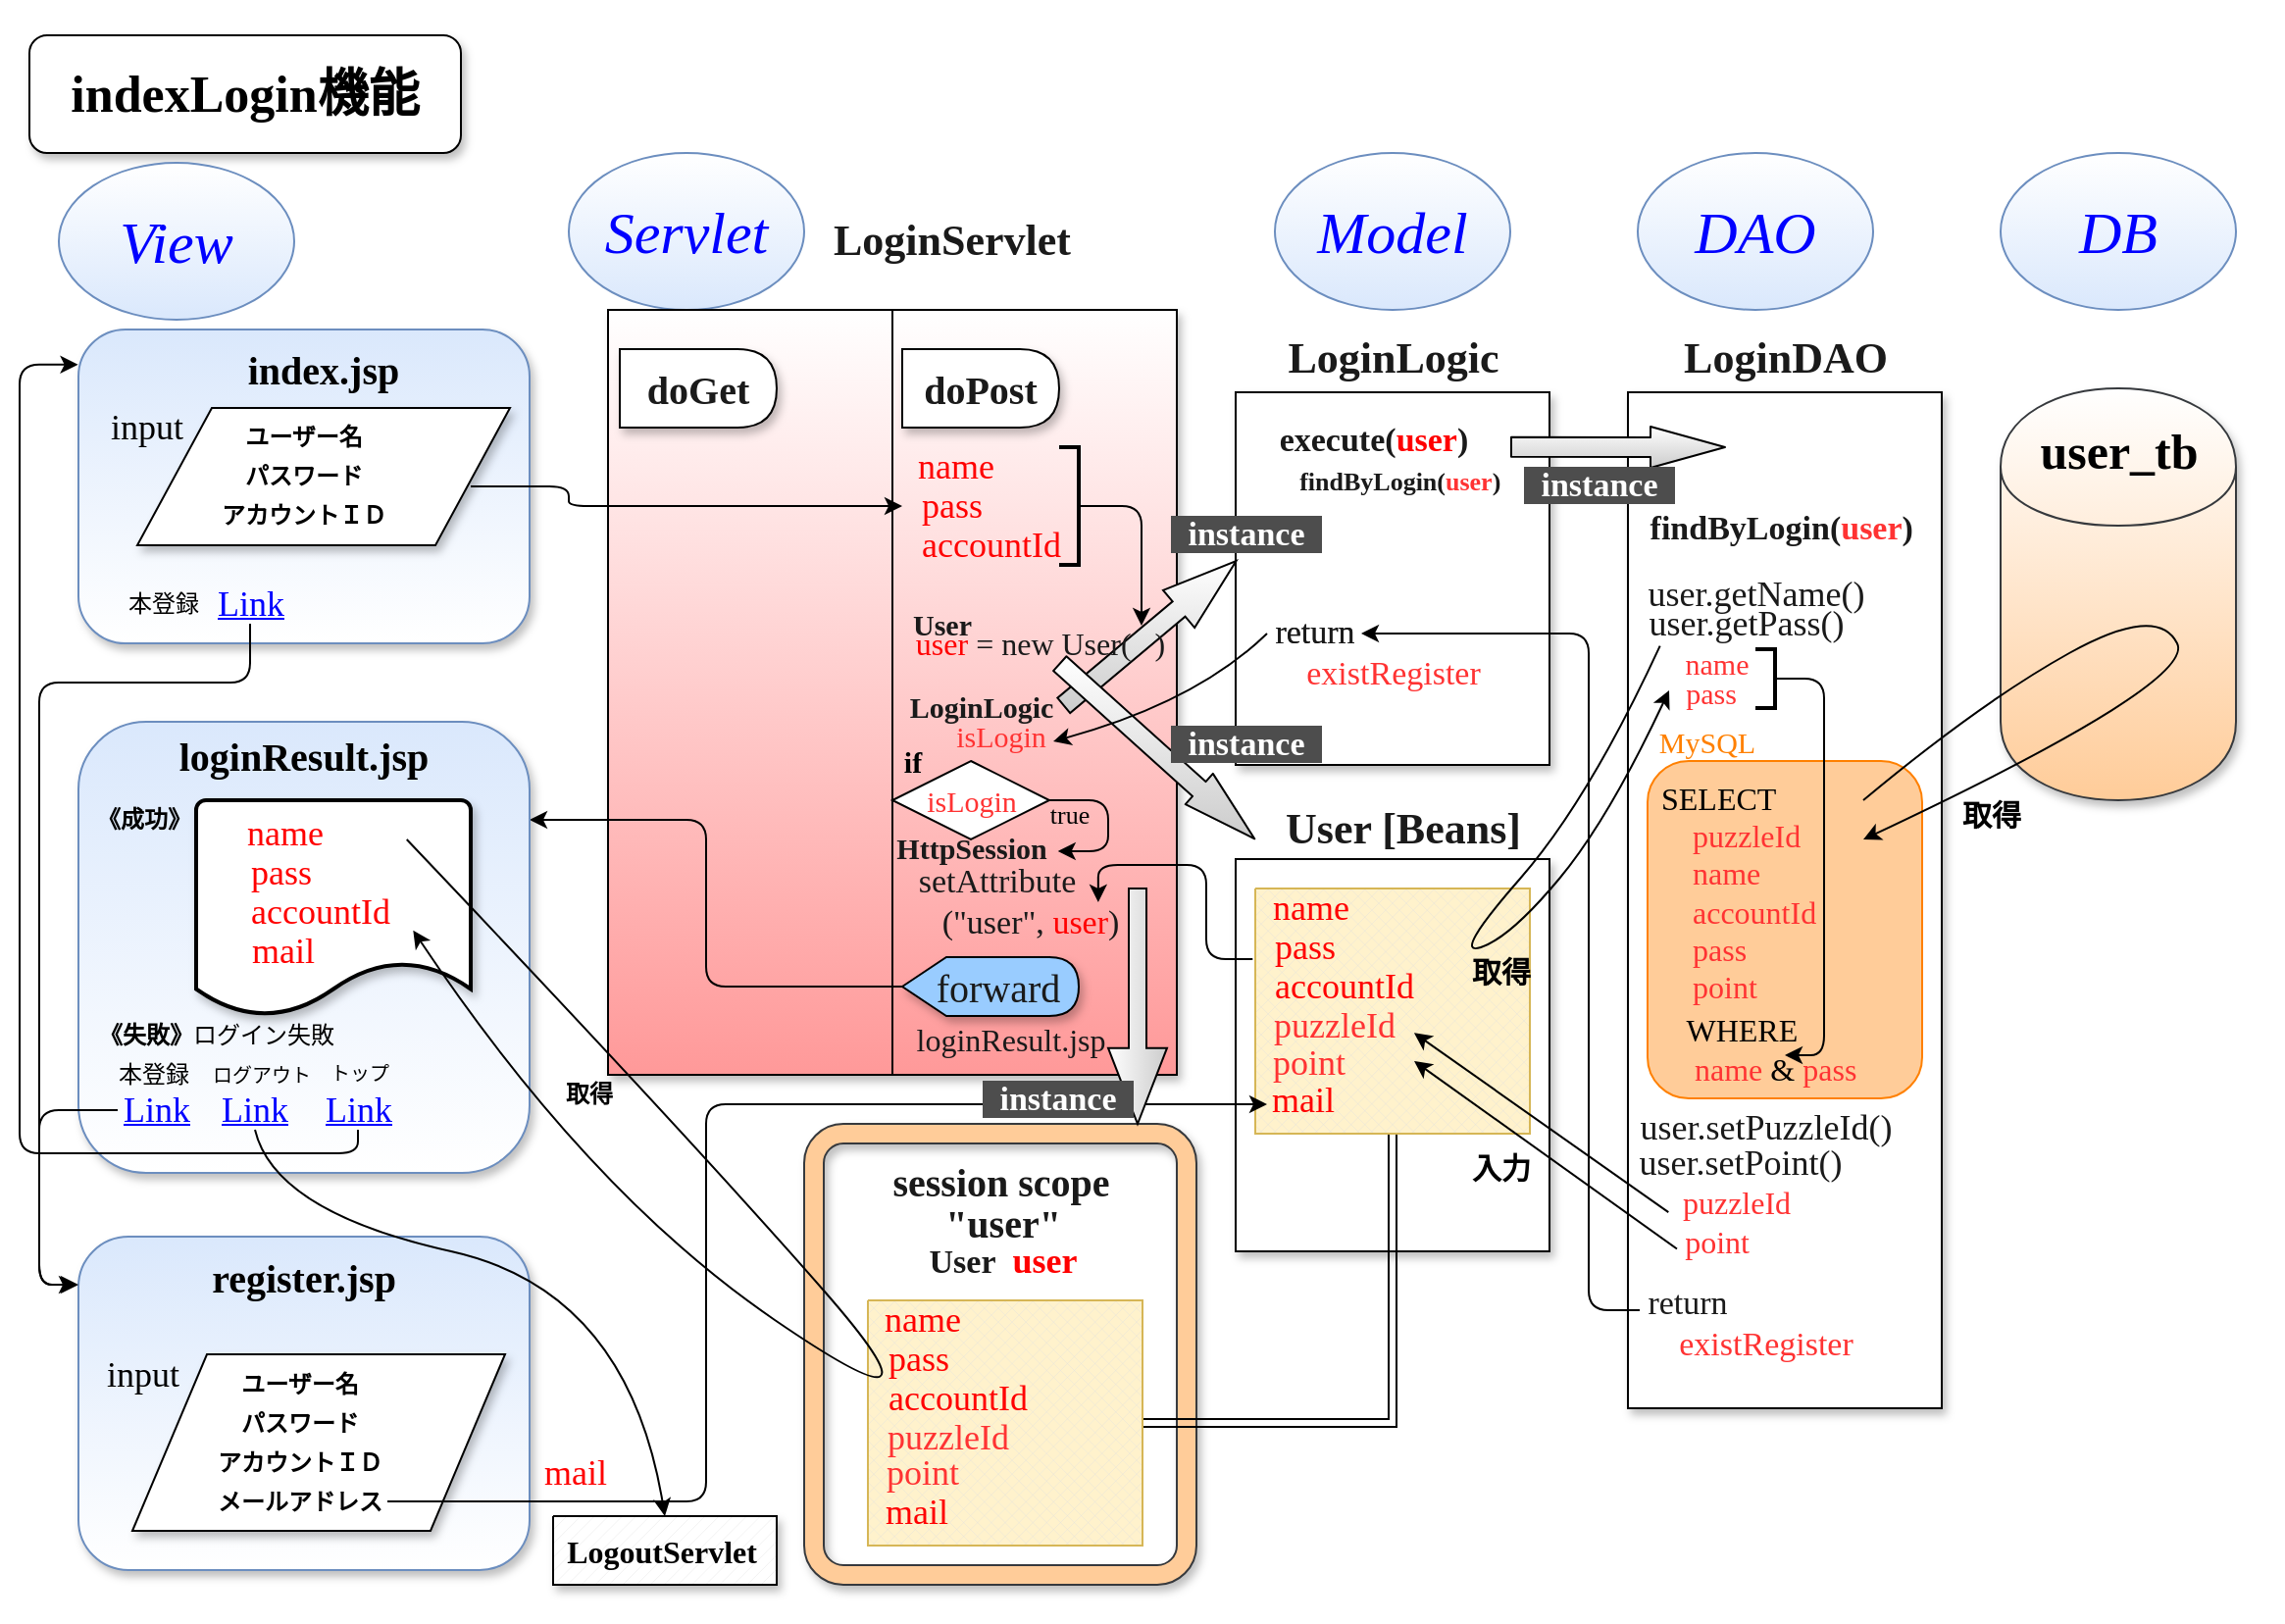 <mxfile version="13.3.1" type="device"><diagram id="QPoY-vpcCFSdXZJD6FM7" name="ページ1"><mxGraphModel dx="639" dy="1394" grid="1" gridSize="10" guides="1" tooltips="1" connect="1" arrows="1" fold="1" page="1" pageScale="1" pageWidth="1169" pageHeight="827" math="0" shadow="0"><root><mxCell id="0"/><mxCell id="1" parent="0"/><mxCell id="UC2Z-xku0_6Qeb9nt9-P-64" value="" style="rounded=0;whiteSpace=wrap;html=1;labelBackgroundColor=none;fillColor=#FFFFFF;gradientColor=none;fontFamily=Times New Roman;fontSize=17;fontColor=#FFFFFF;shadow=1;" vertex="1" parent="1"><mxGeometry x="835" y="-627" width="160" height="518" as="geometry"/></mxCell><mxCell id="UC2Z-xku0_6Qeb9nt9-P-124" value="" style="rounded=1;whiteSpace=wrap;html=1;shadow=0;fillColor=#ffcc99;fontFamily=Times New Roman;fontSize=15;align=left;strokeColor=#FF8000;" vertex="1" parent="1"><mxGeometry x="845" y="-439" width="140" height="172" as="geometry"/></mxCell><mxCell id="6KeCj7xjUe7xopuz2Fny-77" value="" style="verticalLabelPosition=bottom;verticalAlign=top;html=1;shape=mxgraph.basic.rounded_frame;dx=10;labelBackgroundColor=none;fillColor=#ffcc99;fontFamily=Times New Roman;fontSize=17;strokeColor=#36393d;shadow=1;" parent="1" vertex="1"><mxGeometry x="415" y="-254" width="200" height="235" as="geometry"/></mxCell><mxCell id="6KeCj7xjUe7xopuz2Fny-78" value="&lt;b style=&quot;font-size: 20px;&quot;&gt;&lt;font style=&quot;font-size: 20px;&quot;&gt;session scope&lt;/font&gt;&lt;/b&gt;" style="text;html=1;align=center;verticalAlign=middle;resizable=0;points=[];autosize=1;fontSize=20;fontFamily=Times New Roman;fontColor=#1A1A1A;" parent="6KeCj7xjUe7xopuz2Fny-77" vertex="1"><mxGeometry x="35.003" y="14.003" width="130" height="30" as="geometry"/></mxCell><mxCell id="6KeCj7xjUe7xopuz2Fny-79" value="&quot;user&quot;" style="text;html=1;align=center;verticalAlign=middle;resizable=0;points=[];autosize=1;fontSize=20;fontFamily=Times New Roman;fontColor=#1A1A1A;fontStyle=1" parent="6KeCj7xjUe7xopuz2Fny-77" vertex="1"><mxGeometry x="66.253" y="35" width="70" height="30" as="geometry"/></mxCell><mxCell id="6KeCj7xjUe7xopuz2Fny-82" value="&lt;b&gt;User&amp;nbsp; &lt;font style=&quot;font-size: 18px&quot; color=&quot;#ff0000&quot;&gt;user&lt;/font&gt;&lt;/b&gt;" style="text;html=1;align=center;verticalAlign=middle;resizable=0;points=[];autosize=1;fontSize=17;fontFamily=Times New Roman;fontColor=#1A1A1A;" parent="6KeCj7xjUe7xopuz2Fny-77" vertex="1"><mxGeometry x="56.25" y="55" width="90" height="30" as="geometry"/></mxCell><mxCell id="6KeCj7xjUe7xopuz2Fny-43" value="" style="rounded=0;whiteSpace=wrap;html=1;labelBackgroundColor=none;fontFamily=Times New Roman;fontSize=15;shadow=1;" parent="1" vertex="1"><mxGeometry x="635" y="-389" width="160" height="200" as="geometry"/></mxCell><mxCell id="UC2Z-xku0_6Qeb9nt9-P-14" style="edgeStyle=orthogonalEdgeStyle;rounded=0;orthogonalLoop=1;jettySize=auto;html=1;exitX=0.5;exitY=1;exitDx=0;exitDy=0;exitPerimeter=0;entryX=1;entryY=0.5;entryDx=0;entryDy=0;entryPerimeter=0;shape=link;" edge="1" parent="1" source="6KeCj7xjUe7xopuz2Fny-51" target="UC2Z-xku0_6Qeb9nt9-P-86"><mxGeometry relative="1" as="geometry"><mxPoint x="586.25" y="-84" as="targetPoint"/><Array as="points"><mxPoint x="715" y="-101"/></Array></mxGeometry></mxCell><mxCell id="6KeCj7xjUe7xopuz2Fny-51" value="" style="verticalLabelPosition=bottom;verticalAlign=top;html=1;shape=mxgraph.basic.patternFillRect;fillStyle=diagGrid;step=5;fillStrokeWidth=0.2;fillStrokeColor=#dddddd;labelBackgroundColor=none;fillColor=#fff2cc;fontFamily=Times New Roman;fontSize=22;strokeColor=#d6b656;shadow=0;" parent="1" vertex="1"><mxGeometry x="645" y="-374" width="140" height="125" as="geometry"/></mxCell><mxCell id="ID-fYk0ZeCAciEOHCTez-2" value="" style="rounded=1;whiteSpace=wrap;html=1;fontFamily=Times New Roman;fontSize=20;fillColor=#dae8fc;strokeColor=#6c8ebf;gradientColor=#ffffff;shadow=1;" parent="1" vertex="1"><mxGeometry x="45" y="-659" width="230" height="160" as="geometry"/></mxCell><mxCell id="6KeCj7xjUe7xopuz2Fny-11" value="" style="rounded=1;whiteSpace=wrap;html=1;fontFamily=Times New Roman;fontSize=20;fillColor=#dae8fc;strokeColor=#6c8ebf;gradientColor=#ffffff;shadow=1;" parent="1" vertex="1"><mxGeometry x="45" y="-196.5" width="230" height="170" as="geometry"/></mxCell><mxCell id="6KeCj7xjUe7xopuz2Fny-5" value="" style="shape=parallelogram;perimeter=parallelogramPerimeter;whiteSpace=wrap;html=1;gradientColor=#ffffff;fontFamily=Times New Roman;fontSize=15;shadow=1;" parent="1" vertex="1"><mxGeometry x="75" y="-619" width="190" height="70" as="geometry"/></mxCell><mxCell id="ID-fYk0ZeCAciEOHCTez-1" value="&lt;font style=&quot;font-size: 26px&quot;&gt;indexLogin機能&lt;/font&gt;" style="rounded=1;whiteSpace=wrap;html=1;fontSize=20;fontFamily=Times New Roman;fontStyle=1;shadow=1;" parent="1" vertex="1"><mxGeometry x="20" y="-809" width="220" height="60" as="geometry"/></mxCell><mxCell id="ID-fYk0ZeCAciEOHCTez-3" value="&lt;i&gt;&lt;font style=&quot;font-size: 30px&quot;&gt;View&lt;/font&gt;&lt;/i&gt;" style="ellipse;whiteSpace=wrap;html=1;fontFamily=Times New Roman;fontSize=20;fillColor=#dae8fc;strokeColor=#6c8ebf;gradientColor=#ffffff;gradientDirection=north;fontColor=#0000FF;" parent="1" vertex="1"><mxGeometry x="35" y="-744" width="120" height="80" as="geometry"/></mxCell><mxCell id="6KeCj7xjUe7xopuz2Fny-1" value="index.jsp" style="text;html=1;strokeColor=none;fillColor=none;align=center;verticalAlign=middle;whiteSpace=wrap;rounded=0;fontFamily=Times New Roman;fontSize=20;fontStyle=1" parent="1" vertex="1"><mxGeometry x="125" y="-659" width="90" height="40" as="geometry"/></mxCell><mxCell id="6KeCj7xjUe7xopuz2Fny-2" value="ユーザー名" style="text;html=1;strokeColor=none;fillColor=none;align=center;verticalAlign=middle;whiteSpace=wrap;rounded=0;fontFamily=Times New Roman;fontSize=12;fontStyle=1" parent="1" vertex="1"><mxGeometry x="115" y="-619" width="90" height="30" as="geometry"/></mxCell><mxCell id="6KeCj7xjUe7xopuz2Fny-6" value="パスワード" style="text;html=1;strokeColor=none;fillColor=none;align=center;verticalAlign=middle;whiteSpace=wrap;rounded=0;fontFamily=Times New Roman;fontSize=12;fontStyle=1" parent="1" vertex="1"><mxGeometry x="115" y="-599" width="90" height="30" as="geometry"/></mxCell><mxCell id="6KeCj7xjUe7xopuz2Fny-7" value="アカウントＩＤ" style="text;html=1;strokeColor=none;fillColor=none;align=center;verticalAlign=middle;whiteSpace=wrap;rounded=0;fontFamily=Times New Roman;fontSize=12;fontStyle=1" parent="1" vertex="1"><mxGeometry x="115" y="-579" width="90" height="30" as="geometry"/></mxCell><mxCell id="6KeCj7xjUe7xopuz2Fny-10" value="input" style="text;html=1;strokeColor=none;fillColor=none;align=center;verticalAlign=middle;whiteSpace=wrap;rounded=0;fontFamily=Times New Roman;fontSize=18;" parent="1" vertex="1"><mxGeometry x="50" y="-619" width="60" height="20" as="geometry"/></mxCell><mxCell id="6KeCj7xjUe7xopuz2Fny-13" value="Link" style="text;html=1;strokeColor=none;fillColor=none;align=center;verticalAlign=middle;whiteSpace=wrap;rounded=0;fontFamily=Times New Roman;fontSize=18;fontColor=#0000FF;fontStyle=4" parent="1" vertex="1"><mxGeometry x="112.5" y="-529" width="40" height="20" as="geometry"/></mxCell><mxCell id="6KeCj7xjUe7xopuz2Fny-12" value="" style="edgeStyle=orthogonalEdgeStyle;rounded=1;orthogonalLoop=1;jettySize=auto;html=1;fontFamily=Times New Roman;fontSize=18;exitX=0.5;exitY=1;exitDx=0;exitDy=0;" parent="1" source="6KeCj7xjUe7xopuz2Fny-13" edge="1"><mxGeometry relative="1" as="geometry"><Array as="points"><mxPoint x="133" y="-479"/><mxPoint x="25" y="-479"/><mxPoint x="25" y="-172"/></Array><mxPoint x="44" y="-172" as="targetPoint"/></mxGeometry></mxCell><mxCell id="6KeCj7xjUe7xopuz2Fny-17" value="register.jsp" style="text;html=1;strokeColor=none;fillColor=none;align=center;verticalAlign=middle;whiteSpace=wrap;rounded=0;fontFamily=Times New Roman;fontSize=20;fontStyle=1" parent="1" vertex="1"><mxGeometry x="115" y="-196.5" width="90" height="40" as="geometry"/></mxCell><mxCell id="6KeCj7xjUe7xopuz2Fny-18" value="" style="shape=parallelogram;perimeter=parallelogramPerimeter;whiteSpace=wrap;html=1;gradientColor=#ffffff;fontFamily=Times New Roman;fontSize=15;shadow=1;" parent="1" vertex="1"><mxGeometry x="72.5" y="-136.5" width="190" height="90" as="geometry"/></mxCell><mxCell id="6KeCj7xjUe7xopuz2Fny-19" value="ユーザー名" style="text;html=1;strokeColor=none;fillColor=none;align=center;verticalAlign=middle;whiteSpace=wrap;rounded=0;fontFamily=Times New Roman;fontSize=12;fontStyle=1" parent="1" vertex="1"><mxGeometry x="112.5" y="-136.5" width="90" height="30" as="geometry"/></mxCell><mxCell id="6KeCj7xjUe7xopuz2Fny-20" value="パスワード" style="text;html=1;strokeColor=none;fillColor=none;align=center;verticalAlign=middle;whiteSpace=wrap;rounded=0;fontFamily=Times New Roman;fontSize=12;fontStyle=1" parent="1" vertex="1"><mxGeometry x="112.5" y="-116.5" width="90" height="30" as="geometry"/></mxCell><mxCell id="6KeCj7xjUe7xopuz2Fny-21" value="アカウントＩＤ" style="text;html=1;strokeColor=none;fillColor=none;align=center;verticalAlign=middle;whiteSpace=wrap;rounded=0;fontFamily=Times New Roman;fontSize=12;fontStyle=1" parent="1" vertex="1"><mxGeometry x="112.5" y="-96.5" width="90" height="30" as="geometry"/></mxCell><mxCell id="6KeCj7xjUe7xopuz2Fny-22" value="input" style="text;html=1;strokeColor=none;fillColor=none;align=center;verticalAlign=middle;whiteSpace=wrap;rounded=0;fontFamily=Times New Roman;fontSize=18;" parent="1" vertex="1"><mxGeometry x="47.5" y="-136.5" width="60" height="20" as="geometry"/></mxCell><mxCell id="6KeCj7xjUe7xopuz2Fny-24" value="メールアドレス" style="text;html=1;strokeColor=none;fillColor=none;align=center;verticalAlign=middle;whiteSpace=wrap;rounded=0;fontFamily=Times New Roman;fontSize=12;fontStyle=1" parent="1" vertex="1"><mxGeometry x="112.5" y="-76.5" width="90" height="30" as="geometry"/></mxCell><mxCell id="6KeCj7xjUe7xopuz2Fny-25" value="&lt;span style=&quot;font-size: 30px&quot;&gt;&lt;i&gt;Servlet&lt;/i&gt;&lt;/span&gt;" style="ellipse;whiteSpace=wrap;html=1;fontFamily=Times New Roman;fontSize=20;fillColor=#dae8fc;strokeColor=#6c8ebf;gradientColor=#ffffff;gradientDirection=north;fontColor=#0000FF;" parent="1" vertex="1"><mxGeometry x="295" y="-749" width="120" height="80" as="geometry"/></mxCell><mxCell id="UC2Z-xku0_6Qeb9nt9-P-68" style="edgeStyle=orthogonalEdgeStyle;rounded=1;comic=0;orthogonalLoop=1;jettySize=auto;html=1;exitX=1.014;exitY=0.7;exitDx=0;exitDy=0;entryX=1;entryY=0.687;entryDx=0;entryDy=0;entryPerimeter=0;fontFamily=Times New Roman;fontSize=16;exitPerimeter=0;" edge="1" parent="1" source="6KeCj7xjUe7xopuz2Fny-75" target="6KeCj7xjUe7xopuz2Fny-75"><mxGeometry relative="1" as="geometry"><Array as="points"><mxPoint x="605" y="-384"/></Array></mxGeometry></mxCell><mxCell id="UC2Z-xku0_6Qeb9nt9-P-69" style="edgeStyle=orthogonalEdgeStyle;rounded=1;comic=0;orthogonalLoop=1;jettySize=auto;html=1;exitX=1;exitY=0.5;exitDx=0;exitDy=0;fontFamily=Times New Roman;fontSize=16;" edge="1" parent="1" source="6KeCj7xjUe7xopuz2Fny-27"><mxGeometry relative="1" as="geometry"><mxPoint x="605" y="-474" as="targetPoint"/></mxGeometry></mxCell><mxCell id="6KeCj7xjUe7xopuz2Fny-27" value="" style="shape=process;whiteSpace=wrap;html=1;backgroundOutline=1;gradientColor=#ffffff;fontFamily=Times New Roman;fontSize=12;fontColor=#0000FF;size=0.5;labelBackgroundColor=none;fillColor=#FF9999;gradientDirection=north;shadow=1;" parent="1" vertex="1"><mxGeometry x="315" y="-669" width="290" height="390" as="geometry"/></mxCell><mxCell id="6KeCj7xjUe7xopuz2Fny-28" value="&lt;b&gt;&lt;font color=&quot;#1a1a1a&quot; style=&quot;font-size: 20px&quot;&gt;doGet&lt;/font&gt;&lt;/b&gt;" style="shape=delay;whiteSpace=wrap;html=1;gradientColor=#ffffff;fontFamily=Times New Roman;fontSize=12;fontColor=#0000FF;spacingLeft=0;shadow=1;" parent="1" vertex="1"><mxGeometry x="321" y="-649" width="80" height="40" as="geometry"/></mxCell><mxCell id="6KeCj7xjUe7xopuz2Fny-29" value="&lt;font style=&quot;font-size: 20px&quot;&gt;doPost&lt;/font&gt;" style="shape=delay;whiteSpace=wrap;html=1;gradientColor=#ffffff;fontFamily=Times New Roman;fontSize=12;fontColor=#1A1A1A;fontStyle=1;shadow=1;" parent="1" vertex="1"><mxGeometry x="465" y="-649" width="80" height="40" as="geometry"/></mxCell><mxCell id="6KeCj7xjUe7xopuz2Fny-30" value="&lt;span style=&quot;font-size: 18px&quot;&gt;&lt;font color=&quot;#ff0000&quot;&gt;name&lt;/font&gt;&lt;/span&gt;" style="text;html=1;align=center;verticalAlign=middle;resizable=0;points=[];autosize=1;fontSize=12;fontFamily=Times New Roman;fontColor=#1A1A1A;spacingLeft=3;" parent="1" vertex="1"><mxGeometry x="460" y="-599" width="60" height="20" as="geometry"/></mxCell><mxCell id="6KeCj7xjUe7xopuz2Fny-31" value="&lt;span style=&quot;font-size: 18px&quot;&gt;&lt;font color=&quot;#ff0000&quot;&gt;pass&lt;/font&gt;&lt;/span&gt;" style="text;html=1;align=center;verticalAlign=middle;resizable=0;points=[];autosize=1;fontSize=12;fontFamily=Times New Roman;fontColor=#1A1A1A;" parent="1" vertex="1"><mxGeometry x="465" y="-579" width="50" height="20" as="geometry"/></mxCell><mxCell id="6KeCj7xjUe7xopuz2Fny-32" value="&lt;span style=&quot;font-size: 18px&quot;&gt;&lt;font color=&quot;#ff0000&quot;&gt;accountId&lt;/font&gt;&lt;/span&gt;" style="text;html=1;align=center;verticalAlign=middle;resizable=0;points=[];autosize=1;fontSize=12;fontFamily=Times New Roman;fontColor=#1A1A1A;" parent="1" vertex="1"><mxGeometry x="465" y="-559" width="90" height="20" as="geometry"/></mxCell><mxCell id="6KeCj7xjUe7xopuz2Fny-35" value="" style="edgeStyle=elbowEdgeStyle;elbow=horizontal;endArrow=classic;html=1;fontFamily=Times New Roman;fontSize=12;fontColor=#1A1A1A;" parent="1" target="6KeCj7xjUe7xopuz2Fny-31" edge="1"><mxGeometry width="50" height="50" relative="1" as="geometry"><mxPoint x="245" y="-579" as="sourcePoint"/><mxPoint x="295" y="-629" as="targetPoint"/><Array as="points"><mxPoint x="295" y="-569"/></Array></mxGeometry></mxCell><mxCell id="6KeCj7xjUe7xopuz2Fny-36" value="&lt;span style=&quot;font-size: 30px&quot;&gt;&lt;i&gt;Model&lt;/i&gt;&lt;/span&gt;" style="ellipse;whiteSpace=wrap;html=1;fontFamily=Times New Roman;fontSize=20;fillColor=#dae8fc;strokeColor=#6c8ebf;gradientColor=#ffffff;gradientDirection=north;fontColor=#0000FF;" parent="1" vertex="1"><mxGeometry x="655" y="-749" width="120" height="80" as="geometry"/></mxCell><mxCell id="6KeCj7xjUe7xopuz2Fny-42" value="&lt;b style=&quot;font-size: 15px;&quot;&gt;User&lt;/b&gt;" style="text;html=1;align=center;verticalAlign=middle;resizable=0;points=[];autosize=1;fontSize=15;fontFamily=Times New Roman;fontColor=#1A1A1A;" parent="1" vertex="1"><mxGeometry x="460" y="-519" width="50" height="20" as="geometry"/></mxCell><mxCell id="6KeCj7xjUe7xopuz2Fny-44" value="LoginServlet" style="text;html=1;align=center;verticalAlign=middle;resizable=0;points=[];autosize=1;fontSize=22;fontFamily=Times New Roman;fontColor=#1A1A1A;fontStyle=1" parent="1" vertex="1"><mxGeometry x="420" y="-719" width="140" height="30" as="geometry"/></mxCell><mxCell id="6KeCj7xjUe7xopuz2Fny-45" value="User [Beans]" style="text;html=1;align=center;verticalAlign=middle;resizable=0;points=[];autosize=1;fontSize=22;fontFamily=Times New Roman;fontColor=#1A1A1A;fontStyle=1" parent="1" vertex="1"><mxGeometry x="650" y="-419" width="140" height="30" as="geometry"/></mxCell><mxCell id="6KeCj7xjUe7xopuz2Fny-46" value="&lt;span style=&quot;font-size: 18px&quot;&gt;&lt;font color=&quot;#ff0000&quot;&gt;accountId&lt;/font&gt;&lt;/span&gt;" style="text;html=1;align=center;verticalAlign=middle;resizable=0;points=[];autosize=1;fontSize=12;fontFamily=Times New Roman;fontColor=#1A1A1A;" parent="1" vertex="1"><mxGeometry x="645" y="-334" width="90" height="20" as="geometry"/></mxCell><mxCell id="6KeCj7xjUe7xopuz2Fny-48" value="&lt;span style=&quot;font-size: 18px&quot;&gt;&lt;font color=&quot;#ff0000&quot;&gt;pass&lt;/font&gt;&lt;/span&gt;" style="text;html=1;align=center;verticalAlign=middle;resizable=0;points=[];autosize=1;fontSize=12;fontFamily=Times New Roman;fontColor=#1A1A1A;" parent="1" vertex="1"><mxGeometry x="645" y="-354" width="50" height="20" as="geometry"/></mxCell><mxCell id="UC2Z-xku0_6Qeb9nt9-P-25" value="" style="edgeStyle=orthogonalEdgeStyle;rounded=1;comic=0;orthogonalLoop=1;jettySize=auto;html=1;fontFamily=Times New Roman;entryX=0.871;entryY=0.5;entryDx=0;entryDy=0;entryPerimeter=0;exitX=-0.015;exitY=-0.2;exitDx=0;exitDy=0;exitPerimeter=0;" edge="1" parent="1" source="6KeCj7xjUe7xopuz2Fny-46" target="6KeCj7xjUe7xopuz2Fny-75"><mxGeometry relative="1" as="geometry"><Array as="points"><mxPoint x="620" y="-338"/><mxPoint x="620" y="-386"/><mxPoint x="565" y="-386"/></Array></mxGeometry></mxCell><mxCell id="6KeCj7xjUe7xopuz2Fny-49" value="&lt;span style=&quot;font-size: 18px&quot;&gt;&lt;font color=&quot;#ff0000&quot;&gt;name&lt;/font&gt;&lt;/span&gt;" style="text;html=1;align=center;verticalAlign=middle;resizable=0;points=[];autosize=1;fontSize=12;fontFamily=Times New Roman;fontColor=#1A1A1A;spacingLeft=5;" parent="1" vertex="1"><mxGeometry x="640" y="-374" width="60" height="20" as="geometry"/></mxCell><mxCell id="6KeCj7xjUe7xopuz2Fny-50" value="&lt;font color=&quot;#ff0000&quot;&gt;&lt;span style=&quot;font-size: 18px&quot;&gt;mail&lt;/span&gt;&lt;/font&gt;" style="text;html=1;align=center;verticalAlign=middle;resizable=0;points=[];autosize=1;fontSize=12;fontFamily=Times New Roman;fontColor=#1A1A1A;spacingLeft=-2;" parent="1" vertex="1"><mxGeometry x="645" y="-276" width="50" height="20" as="geometry"/></mxCell><mxCell id="6KeCj7xjUe7xopuz2Fny-52" value="" style="edgeStyle=segmentEdgeStyle;endArrow=classic;html=1;fontFamily=Times New Roman;fontSize=22;fontColor=#1A1A1A;endSize=6;targetPerimeterSpacing=0;" parent="1" edge="1"><mxGeometry width="50" height="50" relative="1" as="geometry"><mxPoint x="555" y="-569" as="sourcePoint"/><mxPoint x="587" y="-508" as="targetPoint"/><Array as="points"><mxPoint x="587" y="-569"/></Array></mxGeometry></mxCell><mxCell id="6KeCj7xjUe7xopuz2Fny-53" value="" style="strokeWidth=2;html=1;shape=mxgraph.flowchart.annotation_1;align=left;pointerEvents=1;labelBackgroundColor=none;fillColor=#3399FF;gradientColor=#ffffff;fontFamily=Times New Roman;fontSize=22;fontColor=#1A1A1A;flipH=1;" parent="1" vertex="1"><mxGeometry x="545" y="-599" width="10" height="60" as="geometry"/></mxCell><mxCell id="6KeCj7xjUe7xopuz2Fny-58" value="&lt;font color=&quot;#ff0000&quot;&gt;&lt;span style=&quot;font-size: 18px&quot;&gt;mail&lt;/span&gt;&lt;/font&gt;" style="text;html=1;align=center;verticalAlign=middle;resizable=0;points=[];autosize=1;fontSize=12;fontFamily=Times New Roman;fontColor=#1A1A1A;spacingLeft=3;" parent="1" vertex="1"><mxGeometry x="271" y="-86" width="50" height="20" as="geometry"/></mxCell><mxCell id="6KeCj7xjUe7xopuz2Fny-59" value="&lt;span style=&quot;font-size: 30px&quot;&gt;&lt;i&gt;DAO&lt;/i&gt;&lt;/span&gt;" style="ellipse;whiteSpace=wrap;html=1;fontFamily=Times New Roman;fontSize=20;fillColor=#dae8fc;strokeColor=#6c8ebf;gradientColor=#ffffff;gradientDirection=north;fontColor=#0000FF;" parent="1" vertex="1"><mxGeometry x="840" y="-749" width="120" height="80" as="geometry"/></mxCell><mxCell id="6KeCj7xjUe7xopuz2Fny-60" value="&lt;span style=&quot;font-size: 30px&quot;&gt;&lt;i&gt;DB&lt;/i&gt;&lt;/span&gt;" style="ellipse;whiteSpace=wrap;html=1;fontFamily=Times New Roman;fontSize=20;fillColor=#dae8fc;strokeColor=#6c8ebf;gradientColor=#ffffff;gradientDirection=north;fontColor=#0000FF;" parent="1" vertex="1"><mxGeometry x="1025" y="-749" width="120" height="80" as="geometry"/></mxCell><mxCell id="6KeCj7xjUe7xopuz2Fny-61" value="" style="shape=cylinder;whiteSpace=wrap;html=1;boundedLbl=1;backgroundOutline=1;labelBackgroundColor=none;fillColor=#ffcc99;fontFamily=Times New Roman;fontSize=17;gradientDirection=north;strokeColor=#36393d;gradientColor=#ffffff;shadow=1;" parent="1" vertex="1"><mxGeometry x="1025" y="-629" width="120" height="210" as="geometry"/></mxCell><mxCell id="6KeCj7xjUe7xopuz2Fny-62" value="" style="rounded=0;whiteSpace=wrap;html=1;labelBackgroundColor=none;fillColor=#FFFFFF;gradientColor=none;fontFamily=Times New Roman;fontSize=17;fontColor=#FFFFFF;shadow=1;" parent="1" vertex="1"><mxGeometry x="635" y="-627" width="160" height="190" as="geometry"/></mxCell><mxCell id="6KeCj7xjUe7xopuz2Fny-64" value="LoginLogic" style="text;html=1;align=center;verticalAlign=middle;resizable=0;points=[];autosize=1;fontSize=22;fontFamily=Times New Roman;fontColor=#1A1A1A;fontStyle=1" parent="1" vertex="1"><mxGeometry x="655" y="-659" width="120" height="30" as="geometry"/></mxCell><mxCell id="6KeCj7xjUe7xopuz2Fny-55" value="&lt;font style=&quot;background-color: rgb(77, 77, 77); font-size: 17px;&quot;&gt;&amp;nbsp; instance&amp;nbsp;&amp;nbsp;&lt;/font&gt;" style="text;html=1;align=center;verticalAlign=middle;resizable=0;points=[];autosize=1;fontSize=17;fontFamily=Times New Roman;fontColor=#FFFFFF;fontStyle=1" parent="1" vertex="1"><mxGeometry x="595" y="-569" width="90" height="30" as="geometry"/></mxCell><mxCell id="6KeCj7xjUe7xopuz2Fny-65" value="&lt;b style=&quot;font-size: 15px&quot;&gt;LoginLogic&lt;/b&gt;" style="text;html=1;align=center;verticalAlign=middle;resizable=0;points=[];autosize=1;fontSize=15;fontFamily=Times New Roman;fontColor=#1A1A1A;" parent="1" vertex="1"><mxGeometry x="460" y="-477" width="90" height="20" as="geometry"/></mxCell><mxCell id="6KeCj7xjUe7xopuz2Fny-68" value="" style="shape=flexArrow;endArrow=classic;html=1;fontFamily=Times New Roman;fontSize=17;fontColor=#FFFFFF;entryX=0.004;entryY=0.451;entryDx=0;entryDy=0;entryPerimeter=0;endWidth=14;endSize=12.37;fillColor=#ffffff;gradientColor=#CCCCCC;rounded=0;" parent="1" target="6KeCj7xjUe7xopuz2Fny-62" edge="1"><mxGeometry width="50" height="50" relative="1" as="geometry"><mxPoint x="547" y="-467" as="sourcePoint"/><mxPoint x="640" y="-369" as="targetPoint"/></mxGeometry></mxCell><mxCell id="6KeCj7xjUe7xopuz2Fny-69" value="" style="shape=flexArrow;endArrow=classic;html=1;fillColor=#ffffff;gradientColor=#CCCCCC;fontFamily=Times New Roman;fontSize=17;fontColor=#FFFFFF;width=10;endSize=12.33;endWidth=10;" parent="1" edge="1"><mxGeometry width="50" height="50" relative="1" as="geometry"><mxPoint x="545" y="-489" as="sourcePoint"/><mxPoint x="645" y="-399" as="targetPoint"/></mxGeometry></mxCell><mxCell id="6KeCj7xjUe7xopuz2Fny-70" value="&lt;font style=&quot;background-color: rgb(77, 77, 77); font-size: 17px;&quot;&gt;&amp;nbsp; instance&amp;nbsp;&amp;nbsp;&lt;/font&gt;" style="text;html=1;align=center;verticalAlign=middle;resizable=0;points=[];autosize=1;fontSize=17;fontFamily=Times New Roman;fontColor=#FFFFFF;fontStyle=1" parent="1" vertex="1"><mxGeometry x="595" y="-462" width="90" height="30" as="geometry"/></mxCell><mxCell id="6KeCj7xjUe7xopuz2Fny-71" value="&lt;b&gt;&lt;font color=&quot;#1a1a1a&quot;&gt;execute(&lt;/font&gt;&lt;font color=&quot;#ff0000&quot;&gt;user&lt;/font&gt;&lt;font color=&quot;#1a1a1a&quot;&gt;)&lt;/font&gt;&lt;/b&gt;" style="text;html=1;align=center;verticalAlign=middle;resizable=0;points=[];autosize=1;fontSize=17;fontFamily=Times New Roman;fontColor=#FFFFFF;" parent="1" vertex="1"><mxGeometry x="650" y="-617" width="110" height="30" as="geometry"/></mxCell><mxCell id="6KeCj7xjUe7xopuz2Fny-72" value="&lt;b style=&quot;font-size: 15px&quot;&gt;HttpSession&lt;/b&gt;" style="text;html=1;align=center;verticalAlign=middle;resizable=0;points=[];autosize=1;fontSize=15;fontFamily=Times New Roman;fontColor=#1A1A1A;" parent="1" vertex="1"><mxGeometry x="455" y="-405" width="90" height="20" as="geometry"/></mxCell><mxCell id="6KeCj7xjUe7xopuz2Fny-75" value="setAttribute&lt;br&gt;&amp;nbsp; &amp;nbsp; &amp;nbsp; &amp;nbsp; (&quot;user&quot;, &lt;font color=&quot;#ff0000&quot;&gt;user&lt;/font&gt;)" style="text;html=1;align=center;verticalAlign=middle;resizable=0;points=[];autosize=1;fontSize=17;fontFamily=Times New Roman;fontColor=#1A1A1A;" parent="1" vertex="1"><mxGeometry x="443" y="-392" width="140" height="50" as="geometry"/></mxCell><mxCell id="6KeCj7xjUe7xopuz2Fny-84" value="&lt;font style=&quot;font-size: 16px&quot;&gt;loginResult.jsp&lt;/font&gt;" style="text;html=1;align=center;verticalAlign=middle;resizable=0;points=[];autosize=1;fontSize=20;fontFamily=Times New Roman;fontColor=#1A1A1A;" parent="1" vertex="1"><mxGeometry x="465" y="-314" width="110" height="30" as="geometry"/></mxCell><mxCell id="UC2Z-xku0_6Qeb9nt9-P-20" style="edgeStyle=orthogonalEdgeStyle;rounded=1;orthogonalLoop=1;jettySize=auto;html=1;exitX=0;exitY=0.5;exitDx=0;exitDy=0;exitPerimeter=0;comic=0;" edge="1" parent="1" source="6KeCj7xjUe7xopuz2Fny-87" target="UC2Z-xku0_6Qeb9nt9-P-16"><mxGeometry relative="1" as="geometry"><Array as="points"><mxPoint x="365" y="-324"/><mxPoint x="365" y="-409"/></Array></mxGeometry></mxCell><mxCell id="6KeCj7xjUe7xopuz2Fny-87" value="forward" style="shape=display;whiteSpace=wrap;html=1;labelBackgroundColor=none;fillColor=#99CCFF;gradientColor=none;fontFamily=Times New Roman;fontSize=20;fontColor=#1A1A1A;spacingLeft=8;shadow=1;" parent="1" vertex="1"><mxGeometry x="465" y="-339" width="90" height="30" as="geometry"/></mxCell><mxCell id="6KeCj7xjUe7xopuz2Fny-57" value="" style="edgeStyle=elbowEdgeStyle;elbow=horizontal;endArrow=classic;html=1;fontFamily=Times New Roman;fontSize=17;fontColor=#FFFFFF;exitX=1;exitY=0.5;exitDx=0;exitDy=0;" parent="1" source="6KeCj7xjUe7xopuz2Fny-24" edge="1"><mxGeometry width="50" height="50" relative="1" as="geometry"><mxPoint x="202.5" y="-213" as="sourcePoint"/><mxPoint x="651" y="-264" as="targetPoint"/><Array as="points"><mxPoint x="365" y="-179"/><mxPoint x="365" y="-264"/><mxPoint x="365" y="-159"/><mxPoint x="395" y="-309"/><mxPoint x="385" y="-499"/><mxPoint x="445" y="-546"/><mxPoint x="395" y="-529"/><mxPoint x="375" y="-469"/><mxPoint x="545" y="-519"/><mxPoint x="435" y="-69"/><mxPoint x="625" y="-219"/><mxPoint x="605" y="-229"/><mxPoint x="465" y="-69"/><mxPoint x="375" y="-59"/><mxPoint x="205" y="-69"/><mxPoint x="625" y="-159"/><mxPoint x="625" y="-419"/><mxPoint x="635" y="-329"/></Array></mxGeometry></mxCell><mxCell id="6KeCj7xjUe7xopuz2Fny-37" value="&lt;font color=&quot;#ff0000&quot;&gt;user &lt;/font&gt;= new User(&amp;nbsp; &amp;nbsp;)" style="text;html=1;align=center;verticalAlign=middle;resizable=0;points=[];autosize=1;fontSize=16;fontFamily=Times New Roman;fontColor=#1A1A1A;" parent="1" vertex="1"><mxGeometry x="465" y="-509" width="140" height="20" as="geometry"/></mxCell><mxCell id="6KeCj7xjUe7xopuz2Fny-76" value="" style="shape=singleArrow;direction=south;whiteSpace=wrap;html=1;labelBackgroundColor=none;fillColor=#CCCCCC;gradientColor=#ffffff;fontFamily=Times New Roman;fontSize=17;fontColor=#1A1A1A;arrowWidth=0.3;arrowSize=0.322;" parent="1" vertex="1"><mxGeometry x="570" y="-374" width="30" height="120" as="geometry"/></mxCell><mxCell id="UC2Z-xku0_6Qeb9nt9-P-15" value="&lt;font style=&quot;background-color: rgb(77, 77, 77); font-size: 17px;&quot;&gt;&amp;nbsp; instance&amp;nbsp;&amp;nbsp;&lt;/font&gt;" style="text;html=1;align=center;verticalAlign=middle;resizable=0;points=[];autosize=1;fontSize=17;fontFamily=Times New Roman;fontColor=#FFFFFF;fontStyle=1" vertex="1" parent="1"><mxGeometry x="498.75" y="-281" width="90" height="30" as="geometry"/></mxCell><mxCell id="UC2Z-xku0_6Qeb9nt9-P-16" value="" style="rounded=1;whiteSpace=wrap;html=1;fontFamily=Times New Roman;fontSize=20;fillColor=#dae8fc;strokeColor=#6c8ebf;gradientColor=#ffffff;shadow=1;" vertex="1" parent="1"><mxGeometry x="45" y="-459" width="230" height="230" as="geometry"/></mxCell><mxCell id="UC2Z-xku0_6Qeb9nt9-P-17" value="loginResult.jsp" style="text;html=1;strokeColor=none;fillColor=none;align=center;verticalAlign=middle;whiteSpace=wrap;rounded=0;fontFamily=Times New Roman;fontSize=20;fontStyle=1" vertex="1" parent="1"><mxGeometry x="115" y="-462" width="90" height="40" as="geometry"/></mxCell><mxCell id="UC2Z-xku0_6Qeb9nt9-P-23" value="《成功》" style="text;html=1;align=center;verticalAlign=middle;resizable=0;points=[];autosize=1;fontFamily=Times New Roman;fontStyle=1" vertex="1" parent="1"><mxGeometry x="47.5" y="-419" width="60" height="20" as="geometry"/></mxCell><mxCell id="UC2Z-xku0_6Qeb9nt9-P-24" value="" style="strokeWidth=2;html=1;shape=mxgraph.flowchart.document2;whiteSpace=wrap;size=0.25;rounded=1;shadow=1;fillColor=#FFFFFF;fontFamily=Times New Roman;" vertex="1" parent="1"><mxGeometry x="105" y="-419" width="140" height="110" as="geometry"/></mxCell><mxCell id="UC2Z-xku0_6Qeb9nt9-P-35" value="&lt;span style=&quot;font-size: 18px&quot;&gt;&lt;font color=&quot;#ff0000&quot;&gt;name&lt;/font&gt;&lt;/span&gt;" style="text;html=1;align=center;verticalAlign=middle;resizable=0;points=[];autosize=1;fontSize=12;fontFamily=Times New Roman;fontColor=#1A1A1A;spacingLeft=0;" vertex="1" parent="1"><mxGeometry x="124.75" y="-412" width="50" height="20" as="geometry"/></mxCell><mxCell id="UC2Z-xku0_6Qeb9nt9-P-36" value="&lt;span style=&quot;font-size: 18px&quot;&gt;&lt;font color=&quot;#ff0000&quot;&gt;accountId&lt;/font&gt;&lt;/span&gt;" style="text;html=1;align=center;verticalAlign=middle;resizable=0;points=[];autosize=1;fontSize=12;fontFamily=Times New Roman;fontColor=#1A1A1A;" vertex="1" parent="1"><mxGeometry x="122.5" y="-372" width="90" height="20" as="geometry"/></mxCell><mxCell id="UC2Z-xku0_6Qeb9nt9-P-37" value="&lt;span style=&quot;font-size: 18px&quot;&gt;&lt;font color=&quot;#ff0000&quot;&gt;pass&lt;/font&gt;&lt;/span&gt;" style="text;html=1;align=center;verticalAlign=middle;resizable=0;points=[];autosize=1;fontSize=12;fontFamily=Times New Roman;fontColor=#1A1A1A;" vertex="1" parent="1"><mxGeometry x="122.5" y="-392" width="50" height="20" as="geometry"/></mxCell><mxCell id="UC2Z-xku0_6Qeb9nt9-P-38" value="&lt;font color=&quot;#ff0000&quot;&gt;&lt;span style=&quot;font-size: 18px&quot;&gt;mail&lt;/span&gt;&lt;/font&gt;" style="text;html=1;align=center;verticalAlign=middle;resizable=0;points=[];autosize=1;fontSize=12;fontFamily=Times New Roman;fontColor=#1A1A1A;spacingLeft=3;" vertex="1" parent="1"><mxGeometry x="122.5" y="-352" width="50" height="20" as="geometry"/></mxCell><mxCell id="UC2Z-xku0_6Qeb9nt9-P-41" value="取得" style="text;html=1;align=center;verticalAlign=middle;resizable=0;points=[];autosize=1;fontFamily=Times New Roman;fontStyle=1" vertex="1" parent="1"><mxGeometry x="285" y="-279" width="40" height="20" as="geometry"/></mxCell><mxCell id="UC2Z-xku0_6Qeb9nt9-P-42" value="《失敗》&lt;span style=&quot;font-weight: normal&quot;&gt;ログイン失敗&lt;/span&gt;" style="text;html=1;align=center;verticalAlign=middle;resizable=0;points=[];autosize=1;fontFamily=Times New Roman;fontStyle=1" vertex="1" parent="1"><mxGeometry x="45" y="-309" width="140" height="20" as="geometry"/></mxCell><mxCell id="UC2Z-xku0_6Qeb9nt9-P-47" style="edgeStyle=orthogonalEdgeStyle;rounded=1;comic=0;orthogonalLoop=1;jettySize=auto;html=1;fontFamily=Times New Roman;" edge="1" parent="1" source="UC2Z-xku0_6Qeb9nt9-P-43"><mxGeometry relative="1" as="geometry"><mxPoint x="45" y="-172" as="targetPoint"/><Array as="points"><mxPoint x="25" y="-261"/><mxPoint x="25" y="-172"/></Array></mxGeometry></mxCell><mxCell id="UC2Z-xku0_6Qeb9nt9-P-43" value="Link" style="text;html=1;strokeColor=none;fillColor=none;align=center;verticalAlign=middle;whiteSpace=wrap;rounded=0;fontFamily=Times New Roman;fontSize=18;fontColor=#0000FF;fontStyle=4" vertex="1" parent="1"><mxGeometry x="65" y="-271" width="40" height="20" as="geometry"/></mxCell><mxCell id="UC2Z-xku0_6Qeb9nt9-P-48" value="" style="edgeStyle=orthogonalEdgeStyle;rounded=1;comic=0;orthogonalLoop=1;jettySize=auto;html=1;fontFamily=Times New Roman;entryX=-0.001;entryY=0.112;entryDx=0;entryDy=0;entryPerimeter=0;exitX=0.5;exitY=1;exitDx=0;exitDy=0;" edge="1" parent="1" source="UC2Z-xku0_6Qeb9nt9-P-45" target="ID-fYk0ZeCAciEOHCTez-2"><mxGeometry relative="1" as="geometry"><mxPoint x="35" y="-639" as="targetPoint"/><Array as="points"><mxPoint x="188" y="-239"/><mxPoint x="15" y="-239"/><mxPoint x="15" y="-641"/></Array></mxGeometry></mxCell><mxCell id="UC2Z-xku0_6Qeb9nt9-P-44" value="Link" style="text;html=1;strokeColor=none;fillColor=none;align=center;verticalAlign=middle;whiteSpace=wrap;rounded=0;fontFamily=Times New Roman;fontSize=18;fontColor=#0000FF;fontStyle=4" vertex="1" parent="1"><mxGeometry x="115" y="-271" width="40" height="20" as="geometry"/></mxCell><mxCell id="UC2Z-xku0_6Qeb9nt9-P-45" value="Link" style="text;html=1;strokeColor=none;fillColor=none;align=center;verticalAlign=middle;whiteSpace=wrap;rounded=0;fontFamily=Times New Roman;fontSize=18;fontColor=#0000FF;fontStyle=4" vertex="1" parent="1"><mxGeometry x="162.5" y="-271" width="50" height="20" as="geometry"/></mxCell><mxCell id="UC2Z-xku0_6Qeb9nt9-P-50" value="本登録" style="text;html=1;align=center;verticalAlign=middle;resizable=0;points=[];autosize=1;fontFamily=Times New Roman;" vertex="1" parent="1"><mxGeometry x="62.5" y="-529" width="50" height="20" as="geometry"/></mxCell><mxCell id="UC2Z-xku0_6Qeb9nt9-P-52" value="本登録" style="text;html=1;align=center;verticalAlign=middle;resizable=0;points=[];autosize=1;fontFamily=Times New Roman;" vertex="1" parent="1"><mxGeometry x="57.5" y="-289" width="50" height="20" as="geometry"/></mxCell><mxCell id="UC2Z-xku0_6Qeb9nt9-P-57" value="ログアウト" style="text;html=1;align=center;verticalAlign=middle;resizable=0;points=[];autosize=1;fontFamily=Times New Roman;fontSize=10;" vertex="1" parent="1"><mxGeometry x="102.5" y="-289" width="70" height="20" as="geometry"/></mxCell><mxCell id="UC2Z-xku0_6Qeb9nt9-P-58" value="&lt;font style=&quot;font-size: 10px&quot;&gt;トップ&lt;/font&gt;" style="text;html=1;align=center;verticalAlign=middle;resizable=0;points=[];autosize=1;fontFamily=Times New Roman;spacingBottom=2;" vertex="1" parent="1"><mxGeometry x="162.5" y="-289" width="50" height="20" as="geometry"/></mxCell><mxCell id="UC2Z-xku0_6Qeb9nt9-P-59" value="" style="verticalLabelPosition=bottom;verticalAlign=top;html=1;shape=mxgraph.basic.patternFillRect;fillStyle=diag;step=5;fillStrokeWidth=0.2;fillStrokeColor=#dddddd;rounded=1;shadow=1;fillColor=#FFFFFF;fontFamily=Times New Roman;fontSize=10;" vertex="1" parent="1"><mxGeometry x="287" y="-54" width="114" height="35" as="geometry"/></mxCell><mxCell id="UC2Z-xku0_6Qeb9nt9-P-60" value="LogoutServlet" style="text;html=1;align=center;verticalAlign=middle;resizable=0;points=[];autosize=1;fontSize=16;fontFamily=Times New Roman;fontStyle=1" vertex="1" parent="1"><mxGeometry x="287" y="-46.5" width="110" height="20" as="geometry"/></mxCell><mxCell id="UC2Z-xku0_6Qeb9nt9-P-61" value="" style="curved=1;endArrow=classic;html=1;fontFamily=Times New Roman;fontSize=16;exitX=0.5;exitY=1;exitDx=0;exitDy=0;entryX=0.5;entryY=0;entryDx=0;entryDy=0;entryPerimeter=0;" edge="1" parent="1" source="UC2Z-xku0_6Qeb9nt9-P-44" target="UC2Z-xku0_6Qeb9nt9-P-59"><mxGeometry width="50" height="50" relative="1" as="geometry"><mxPoint x="375" y="-19" as="sourcePoint"/><mxPoint x="425" y="-69" as="targetPoint"/><Array as="points"><mxPoint x="145" y="-209"/><mxPoint x="325" y="-169"/></Array></mxGeometry></mxCell><mxCell id="UC2Z-xku0_6Qeb9nt9-P-65" value="LoginDAO" style="text;html=1;align=center;verticalAlign=middle;resizable=0;points=[];autosize=1;fontSize=22;fontFamily=Times New Roman;fontColor=#1A1A1A;fontStyle=1" vertex="1" parent="1"><mxGeometry x="855" y="-659" width="120" height="30" as="geometry"/></mxCell><mxCell id="UC2Z-xku0_6Qeb9nt9-P-66" value="&lt;b&gt;&lt;font color=&quot;#1a1a1a&quot;&gt;findByLogin(&lt;/font&gt;&lt;font color=&quot;#ff3333&quot;&gt;user&lt;/font&gt;&lt;font color=&quot;#1a1a1a&quot;&gt;)&amp;nbsp;&lt;/font&gt;&lt;/b&gt;" style="text;html=1;align=center;verticalAlign=middle;resizable=0;points=[];autosize=1;fontSize=17;fontFamily=Times New Roman;fontColor=#FFFFFF;spacingBottom=6;" vertex="1" parent="1"><mxGeometry x="840" y="-569" width="150" height="30" as="geometry"/></mxCell><mxCell id="UC2Z-xku0_6Qeb9nt9-P-71" value="" style="shape=flexArrow;endArrow=classic;html=1;fillColor=#ffffff;gradientColor=#CCCCCC;fontFamily=Times New Roman;fontSize=17;fontColor=#FFFFFF;width=10;endSize=12.33;endWidth=10;exitX=0.875;exitY=0.147;exitDx=0;exitDy=0;exitPerimeter=0;" edge="1" parent="1" source="6KeCj7xjUe7xopuz2Fny-62"><mxGeometry width="50" height="50" relative="1" as="geometry"><mxPoint x="895" y="-379" as="sourcePoint"/><mxPoint x="885" y="-599" as="targetPoint"/></mxGeometry></mxCell><mxCell id="UC2Z-xku0_6Qeb9nt9-P-72" value="&lt;font style=&quot;background-color: rgb(77, 77, 77); font-size: 17px;&quot;&gt;&amp;nbsp; instance&amp;nbsp;&amp;nbsp;&lt;/font&gt;" style="text;html=1;align=center;verticalAlign=middle;resizable=0;points=[];autosize=1;fontSize=17;fontFamily=Times New Roman;fontColor=#FFFFFF;fontStyle=1" vertex="1" parent="1"><mxGeometry x="775" y="-594" width="90" height="30" as="geometry"/></mxCell><mxCell id="UC2Z-xku0_6Qeb9nt9-P-73" value="SELECT&lt;br&gt;&amp;nbsp; &amp;nbsp;&amp;nbsp;&lt;font color=&quot;#ff3333&quot;&gt;puzzleId&lt;/font&gt;&lt;br&gt;&amp;nbsp; &amp;nbsp;&amp;nbsp;&lt;font color=&quot;#ff3333&quot;&gt;name&lt;/font&gt;&lt;br&gt;&amp;nbsp; &amp;nbsp;&amp;nbsp;&lt;font color=&quot;#ff3333&quot;&gt;accountId&lt;/font&gt;&lt;br&gt;&amp;nbsp; &amp;nbsp;&amp;nbsp;&lt;font color=&quot;#ff3333&quot;&gt;pass&lt;/font&gt;&lt;br&gt;&amp;nbsp; &amp;nbsp;&amp;nbsp;&lt;font color=&quot;#ff3333&quot;&gt;point&lt;/font&gt;" style="text;html=1;align=left;verticalAlign=middle;resizable=0;points=[];autosize=1;fontSize=16;fontFamily=Times New Roman;" vertex="1" parent="1"><mxGeometry x="850" y="-432" width="90" height="120" as="geometry"/></mxCell><mxCell id="UC2Z-xku0_6Qeb9nt9-P-76" value="&lt;span&gt;&amp;nbsp; WHERE&amp;nbsp;&lt;br&gt;&lt;/span&gt;&lt;font color=&quot;#ff3333&quot;&gt;&amp;nbsp; &amp;nbsp;name&amp;nbsp;&lt;/font&gt;&lt;span&gt;&amp;amp;&amp;nbsp;&lt;/span&gt;&lt;font color=&quot;#ff3333&quot;&gt;pass&lt;/font&gt;" style="text;html=1;align=left;verticalAlign=middle;resizable=0;points=[];autosize=1;fontSize=16;fontFamily=Times New Roman;" vertex="1" parent="1"><mxGeometry x="855" y="-312" width="110" height="40" as="geometry"/></mxCell><mxCell id="UC2Z-xku0_6Qeb9nt9-P-77" value="" style="curved=1;endArrow=classic;html=1;fontFamily=Times New Roman;fontSize=16;" edge="1" parent="1"><mxGeometry width="50" height="50" relative="1" as="geometry"><mxPoint x="955" y="-419" as="sourcePoint"/><mxPoint x="955" y="-399" as="targetPoint"/><Array as="points"><mxPoint x="1015" y="-469"/><mxPoint x="1105" y="-519"/><mxPoint x="1125" y="-479"/></Array></mxGeometry></mxCell><mxCell id="UC2Z-xku0_6Qeb9nt9-P-78" value="user_tb" style="text;html=1;align=center;verticalAlign=middle;resizable=0;points=[];autosize=1;fontSize=25;fontFamily=Times New Roman;fontStyle=1" vertex="1" parent="1"><mxGeometry x="1035" y="-617" width="100" height="40" as="geometry"/></mxCell><mxCell id="UC2Z-xku0_6Qeb9nt9-P-79" value="puzzleId" style="text;html=1;align=center;verticalAlign=middle;resizable=0;points=[];autosize=1;fontSize=16;fontFamily=Times New Roman;fontColor=#FF3333;" vertex="1" parent="1"><mxGeometry x="855" y="-224.25" width="70" height="20" as="geometry"/></mxCell><mxCell id="UC2Z-xku0_6Qeb9nt9-P-80" value="puzzleId" style="text;html=1;align=center;verticalAlign=middle;resizable=0;points=[];autosize=1;fontSize=18;fontFamily=Times New Roman;fontColor=#FF3333;" vertex="1" parent="1"><mxGeometry x="645" y="-319" width="80" height="30" as="geometry"/></mxCell><mxCell id="UC2Z-xku0_6Qeb9nt9-P-81" value="point" style="text;html=1;align=center;verticalAlign=middle;resizable=0;points=[];autosize=1;fontSize=16;fontFamily=Times New Roman;fontColor=#FF3333;" vertex="1" parent="1"><mxGeometry x="855" y="-204.25" width="50" height="20" as="geometry"/></mxCell><mxCell id="UC2Z-xku0_6Qeb9nt9-P-84" value="point" style="text;html=1;align=center;verticalAlign=middle;resizable=0;points=[];autosize=1;fontSize=18;fontFamily=Times New Roman;fontColor=#FF3333;spacingLeft=3;" vertex="1" parent="1"><mxGeometry x="640" y="-300" width="60" height="30" as="geometry"/></mxCell><mxCell id="UC2Z-xku0_6Qeb9nt9-P-86" value="" style="verticalLabelPosition=bottom;verticalAlign=top;html=1;shape=mxgraph.basic.patternFillRect;fillStyle=diagGrid;step=5;fillStrokeWidth=0.2;fillStrokeColor=#dddddd;labelBackgroundColor=none;fillColor=#fff2cc;fontFamily=Times New Roman;fontSize=22;strokeColor=#d6b656;shadow=0;" vertex="1" parent="1"><mxGeometry x="447.5" y="-164" width="140" height="125" as="geometry"/></mxCell><mxCell id="UC2Z-xku0_6Qeb9nt9-P-87" value="&lt;span style=&quot;font-size: 18px&quot;&gt;&lt;font color=&quot;#ff0000&quot;&gt;accountId&lt;/font&gt;&lt;/span&gt;" style="text;html=1;align=center;verticalAlign=middle;resizable=0;points=[];autosize=1;fontSize=12;fontFamily=Times New Roman;fontColor=#1A1A1A;" vertex="1" parent="1"><mxGeometry x="447.5" y="-124" width="90" height="20" as="geometry"/></mxCell><mxCell id="UC2Z-xku0_6Qeb9nt9-P-88" value="&lt;span style=&quot;font-size: 18px&quot;&gt;&lt;font color=&quot;#ff0000&quot;&gt;pass&lt;/font&gt;&lt;/span&gt;" style="text;html=1;align=center;verticalAlign=middle;resizable=0;points=[];autosize=1;fontSize=12;fontFamily=Times New Roman;fontColor=#1A1A1A;" vertex="1" parent="1"><mxGeometry x="447.5" y="-144" width="50" height="20" as="geometry"/></mxCell><mxCell id="UC2Z-xku0_6Qeb9nt9-P-89" value="&lt;span style=&quot;font-size: 18px&quot;&gt;&lt;font color=&quot;#ff0000&quot;&gt;name&lt;/font&gt;&lt;/span&gt;" style="text;html=1;align=center;verticalAlign=middle;resizable=0;points=[];autosize=1;fontSize=12;fontFamily=Times New Roman;fontColor=#1A1A1A;spacingLeft=5;" vertex="1" parent="1"><mxGeometry x="442.5" y="-164" width="60" height="20" as="geometry"/></mxCell><mxCell id="UC2Z-xku0_6Qeb9nt9-P-90" value="&lt;font color=&quot;#ff0000&quot;&gt;&lt;span style=&quot;font-size: 18px&quot;&gt;mail&lt;/span&gt;&lt;/font&gt;" style="text;html=1;align=center;verticalAlign=middle;resizable=0;points=[];autosize=1;fontSize=12;fontFamily=Times New Roman;fontColor=#1A1A1A;spacingLeft=-2;" vertex="1" parent="1"><mxGeometry x="447.5" y="-66" width="50" height="20" as="geometry"/></mxCell><mxCell id="UC2Z-xku0_6Qeb9nt9-P-91" value="puzzleId" style="text;html=1;align=center;verticalAlign=middle;resizable=0;points=[];autosize=1;fontSize=18;fontFamily=Times New Roman;fontColor=#FF3333;" vertex="1" parent="1"><mxGeometry x="447.5" y="-109" width="80" height="30" as="geometry"/></mxCell><mxCell id="UC2Z-xku0_6Qeb9nt9-P-92" value="point" style="text;html=1;align=center;verticalAlign=middle;resizable=0;points=[];autosize=1;fontSize=18;fontFamily=Times New Roman;fontColor=#FF3333;spacingLeft=3;" vertex="1" parent="1"><mxGeometry x="443" y="-91.5" width="60" height="30" as="geometry"/></mxCell><mxCell id="UC2Z-xku0_6Qeb9nt9-P-40" value="" style="curved=1;endArrow=classic;html=1;fontFamily=Times New Roman;exitX=0.767;exitY=0.182;exitDx=0;exitDy=0;exitPerimeter=0;entryX=1.035;entryY=0.967;entryDx=0;entryDy=0;entryPerimeter=0;" edge="1" parent="1" source="UC2Z-xku0_6Qeb9nt9-P-24" target="UC2Z-xku0_6Qeb9nt9-P-36"><mxGeometry width="50" height="50" relative="1" as="geometry"><mxPoint x="255" y="-199" as="sourcePoint"/><mxPoint x="305" y="-249" as="targetPoint"/><Array as="points"><mxPoint x="355" y="-249"/><mxPoint x="495" y="-89"/><mxPoint x="305" y="-219"/></Array></mxGeometry></mxCell><mxCell id="UC2Z-xku0_6Qeb9nt9-P-93" value="&lt;font color=&quot;#1a1a1a&quot;&gt;user.setPuzzleId()&lt;/font&gt;" style="text;html=1;align=center;verticalAlign=middle;resizable=0;points=[];autosize=1;fontSize=18;fontFamily=Times New Roman;fontColor=#FF3333;" vertex="1" parent="1"><mxGeometry x="835" y="-267" width="140" height="30" as="geometry"/></mxCell><mxCell id="UC2Z-xku0_6Qeb9nt9-P-94" value="" style="endArrow=classic;html=1;fontFamily=Times New Roman;fontSize=18;fontColor=#FF3333;exitX=0.013;exitY=-0.233;exitDx=0;exitDy=0;exitPerimeter=0;entryX=1.012;entryY=0.622;entryDx=0;entryDy=0;entryPerimeter=0;" edge="1" parent="1" source="UC2Z-xku0_6Qeb9nt9-P-81" target="UC2Z-xku0_6Qeb9nt9-P-80"><mxGeometry width="50" height="50" relative="1" as="geometry"><mxPoint x="815" y="-259" as="sourcePoint"/><mxPoint x="865" y="-309" as="targetPoint"/></mxGeometry></mxCell><mxCell id="UC2Z-xku0_6Qeb9nt9-P-95" value="" style="endArrow=classic;html=1;fontFamily=Times New Roman;fontSize=18;fontColor=#FF3333;exitX=0.1;exitY=0.7;exitDx=0;exitDy=0;exitPerimeter=0;" edge="1" parent="1" source="UC2Z-xku0_6Qeb9nt9-P-81"><mxGeometry width="50" height="50" relative="1" as="geometry"><mxPoint x="850" y="-303" as="sourcePoint"/><mxPoint x="726" y="-286" as="targetPoint"/></mxGeometry></mxCell><mxCell id="UC2Z-xku0_6Qeb9nt9-P-96" value="existRegister" style="text;html=1;align=center;verticalAlign=middle;resizable=0;points=[];autosize=1;fontSize=17;fontFamily=Times New Roman;fontColor=#FF3333;" vertex="1" parent="1"><mxGeometry x="855" y="-156.25" width="100" height="30" as="geometry"/></mxCell><mxCell id="UC2Z-xku0_6Qeb9nt9-P-129" value="" style="edgeStyle=orthogonalEdgeStyle;rounded=1;comic=0;orthogonalLoop=1;jettySize=auto;html=1;fontFamily=Times New Roman;fontSize=15;fontColor=#FF8000;" edge="1" parent="1"><mxGeometry relative="1" as="geometry"><mxPoint x="841" y="-159" as="sourcePoint"/><mxPoint x="699" y="-504" as="targetPoint"/><Array as="points"><mxPoint x="815" y="-159"/><mxPoint x="815" y="-504"/></Array></mxGeometry></mxCell><mxCell id="UC2Z-xku0_6Qeb9nt9-P-100" value="&lt;font color=&quot;#1a1a1a&quot;&gt;return&lt;/font&gt;" style="text;html=1;align=center;verticalAlign=middle;resizable=0;points=[];autosize=1;fontSize=17;fontFamily=Times New Roman;fontColor=#FF3333;" vertex="1" parent="1"><mxGeometry x="835" y="-176.75" width="60" height="30" as="geometry"/></mxCell><mxCell id="UC2Z-xku0_6Qeb9nt9-P-128" value="&lt;font color=&quot;#1a1a1a&quot;&gt;return&lt;/font&gt;" style="text;html=1;align=center;verticalAlign=middle;resizable=0;points=[];autosize=1;fontSize=17;fontFamily=Times New Roman;fontColor=#FF3333;" vertex="1" parent="1"><mxGeometry x="645" y="-519" width="60" height="30" as="geometry"/></mxCell><mxCell id="UC2Z-xku0_6Qeb9nt9-P-101" value="取得" style="text;html=1;align=center;verticalAlign=middle;resizable=0;points=[];autosize=1;fontFamily=Times New Roman;fontStyle=1;fontSize=15;" vertex="1" parent="1"><mxGeometry x="995" y="-422" width="50" height="20" as="geometry"/></mxCell><mxCell id="UC2Z-xku0_6Qeb9nt9-P-104" value="&lt;font color=&quot;#1a1a1a&quot;&gt;user.getName()&lt;/font&gt;" style="text;html=1;align=center;verticalAlign=middle;resizable=0;points=[];autosize=1;fontSize=18;fontFamily=Times New Roman;fontColor=#FF3333;" vertex="1" parent="1"><mxGeometry x="835" y="-539" width="130" height="30" as="geometry"/></mxCell><mxCell id="UC2Z-xku0_6Qeb9nt9-P-107" value="&lt;font color=&quot;#1a1a1a&quot;&gt;user.getPass()&lt;/font&gt;" style="text;html=1;align=center;verticalAlign=middle;resizable=0;points=[];autosize=1;fontSize=18;fontFamily=Times New Roman;fontColor=#FF3333;" vertex="1" parent="1"><mxGeometry x="840" y="-524" width="110" height="30" as="geometry"/></mxCell><mxCell id="UC2Z-xku0_6Qeb9nt9-P-112" value="&lt;font color=&quot;#1a1a1a&quot;&gt;user.setPoint()&lt;/font&gt;" style="text;html=1;align=center;verticalAlign=middle;resizable=0;points=[];autosize=1;fontSize=18;fontFamily=Times New Roman;fontColor=#FF3333;" vertex="1" parent="1"><mxGeometry x="832" y="-249" width="120" height="30" as="geometry"/></mxCell><mxCell id="UC2Z-xku0_6Qeb9nt9-P-113" value="name" style="text;html=1;align=center;verticalAlign=middle;resizable=0;points=[];autosize=1;fontSize=15;fontFamily=Times New Roman;fontColor=#FF3333;" vertex="1" parent="1"><mxGeometry x="855" y="-499" width="50" height="20" as="geometry"/></mxCell><mxCell id="UC2Z-xku0_6Qeb9nt9-P-114" value="pass" style="text;html=1;align=center;verticalAlign=middle;resizable=0;points=[];autosize=1;fontSize=15;fontFamily=Times New Roman;fontColor=#FF3333;" vertex="1" parent="1"><mxGeometry x="857" y="-484" width="40" height="20" as="geometry"/></mxCell><mxCell id="UC2Z-xku0_6Qeb9nt9-P-117" value="" style="curved=1;endArrow=classic;html=1;fontFamily=Times New Roman;fontSize=15;fontColor=#FF3333;entryX=-0.025;entryY=0.45;entryDx=0;entryDy=0;entryPerimeter=0;exitX=-0.073;exitY=0.067;exitDx=0;exitDy=0;exitPerimeter=0;" edge="1" parent="1" source="UC2Z-xku0_6Qeb9nt9-P-113" target="UC2Z-xku0_6Qeb9nt9-P-114"><mxGeometry width="50" height="50" relative="1" as="geometry"><mxPoint x="865" y="-319" as="sourcePoint"/><mxPoint x="915" y="-369" as="targetPoint"/><Array as="points"><mxPoint x="815" y="-419"/><mxPoint x="745" y="-339"/><mxPoint x="775" y="-349"/><mxPoint x="825" y="-409"/></Array></mxGeometry></mxCell><mxCell id="UC2Z-xku0_6Qeb9nt9-P-118" value="取得" style="text;html=1;align=center;verticalAlign=middle;resizable=0;points=[];autosize=1;fontFamily=Times New Roman;fontStyle=1;fontSize=15;" vertex="1" parent="1"><mxGeometry x="745" y="-342" width="50" height="20" as="geometry"/></mxCell><mxCell id="UC2Z-xku0_6Qeb9nt9-P-121" value="入力" style="text;html=1;align=center;verticalAlign=middle;resizable=0;points=[];autosize=1;fontFamily=Times New Roman;fontStyle=1;fontSize=15;" vertex="1" parent="1"><mxGeometry x="745" y="-241.75" width="50" height="20" as="geometry"/></mxCell><mxCell id="UC2Z-xku0_6Qeb9nt9-P-125" value="&lt;font&gt;MySQL&lt;/font&gt;" style="text;html=1;align=center;verticalAlign=middle;resizable=0;points=[];autosize=1;fontSize=15;fontFamily=Times New Roman;fontColor=#FF8000;" vertex="1" parent="1"><mxGeometry x="845" y="-459" width="60" height="20" as="geometry"/></mxCell><mxCell id="UC2Z-xku0_6Qeb9nt9-P-126" value="existRegister" style="text;html=1;align=center;verticalAlign=middle;resizable=0;points=[];autosize=1;fontSize=17;fontFamily=Times New Roman;fontColor=#FF3333;" vertex="1" parent="1"><mxGeometry x="665" y="-498.5" width="100" height="30" as="geometry"/></mxCell><mxCell id="UC2Z-xku0_6Qeb9nt9-P-127" value="&lt;font color=&quot;#1a1a1a&quot;&gt;return&lt;/font&gt;" style="text;html=1;align=center;verticalAlign=middle;resizable=0;points=[];autosize=1;fontSize=17;fontFamily=Times New Roman;fontColor=#FF3333;" vertex="1" parent="1"><mxGeometry x="645" y="-519" width="60" height="30" as="geometry"/></mxCell><mxCell id="UC2Z-xku0_6Qeb9nt9-P-131" value="isLogin" style="text;html=1;align=center;verticalAlign=middle;resizable=0;points=[];autosize=1;fontSize=15;fontFamily=Times New Roman;fontColor=#FF3333;" vertex="1" parent="1"><mxGeometry x="485" y="-462" width="60" height="20" as="geometry"/></mxCell><mxCell id="UC2Z-xku0_6Qeb9nt9-P-132" value="" style="curved=1;endArrow=classic;html=1;fontFamily=Times New Roman;fontSize=15;fontColor=#FF8000;" edge="1" parent="1"><mxGeometry width="50" height="50" relative="1" as="geometry"><mxPoint x="651" y="-504" as="sourcePoint"/><mxPoint x="542" y="-449" as="targetPoint"/><Array as="points"><mxPoint x="615" y="-469"/></Array></mxGeometry></mxCell><mxCell id="UC2Z-xku0_6Qeb9nt9-P-138" value="&lt;b style=&quot;font-size: 13px;&quot;&gt;&lt;font color=&quot;#1a1a1a&quot; style=&quot;font-size: 13px;&quot;&gt;findByLogin(&lt;/font&gt;&lt;font color=&quot;#ff3333&quot; style=&quot;font-size: 13px;&quot;&gt;user&lt;/font&gt;&lt;font color=&quot;#1a1a1a&quot; style=&quot;font-size: 13px;&quot;&gt;)&amp;nbsp;&lt;/font&gt;&lt;/b&gt;" style="text;html=1;align=center;verticalAlign=middle;resizable=0;points=[];autosize=1;fontSize=13;fontFamily=Times New Roman;fontColor=#FFFFFF;spacingBottom=6;" vertex="1" parent="1"><mxGeometry x="660" y="-594" width="120" height="30" as="geometry"/></mxCell><mxCell id="UC2Z-xku0_6Qeb9nt9-P-139" value="" style="rhombus;whiteSpace=wrap;html=1;rounded=0;shadow=0;strokeColor=#000000;fillColor=#FFFFFF;gradientColor=#ffffff;fontFamily=Times New Roman;fontSize=13;fontColor=#FF8000;align=left;" vertex="1" parent="1"><mxGeometry x="460" y="-439" width="80" height="40" as="geometry"/></mxCell><mxCell id="UC2Z-xku0_6Qeb9nt9-P-140" value="isLogin" style="text;html=1;align=center;verticalAlign=middle;resizable=0;points=[];autosize=1;fontSize=15;fontFamily=Times New Roman;fontColor=#FF3333;" vertex="1" parent="1"><mxGeometry x="470" y="-429" width="60" height="20" as="geometry"/></mxCell><mxCell id="UC2Z-xku0_6Qeb9nt9-P-141" value="&lt;font color=&quot;#000000&quot; style=&quot;font-size: 15px;&quot;&gt;if&lt;/font&gt;" style="text;html=1;align=center;verticalAlign=middle;resizable=0;points=[];autosize=1;fontSize=15;fontFamily=Times New Roman;fontColor=#FF8000;fontStyle=1" vertex="1" parent="1"><mxGeometry x="460" y="-449" width="20" height="20" as="geometry"/></mxCell><mxCell id="UC2Z-xku0_6Qeb9nt9-P-144" value="" style="edgeStyle=elbowEdgeStyle;elbow=horizontal;endArrow=classic;html=1;fontFamily=Times New Roman;fontSize=15;fontColor=#FF8000;entryX=0.724;entryY=-0.02;entryDx=0;entryDy=0;entryPerimeter=0;" edge="1" parent="1" target="6KeCj7xjUe7xopuz2Fny-75"><mxGeometry width="50" height="50" relative="1" as="geometry"><mxPoint x="540" y="-419" as="sourcePoint"/><mxPoint x="590" y="-469" as="targetPoint"/><Array as="points"><mxPoint x="570" y="-439"/></Array></mxGeometry></mxCell><mxCell id="UC2Z-xku0_6Qeb9nt9-P-145" value="&lt;font color=&quot;#000000&quot; style=&quot;font-size: 13px;&quot;&gt;true&lt;/font&gt;" style="text;html=1;align=center;verticalAlign=middle;resizable=0;points=[];autosize=1;fontSize=13;fontFamily=Times New Roman;fontColor=#FF8000;" vertex="1" parent="1"><mxGeometry x="530" y="-422" width="40" height="20" as="geometry"/></mxCell><mxCell id="UC2Z-xku0_6Qeb9nt9-P-153" value="" style="edgeStyle=orthogonalEdgeStyle;rounded=1;comic=0;orthogonalLoop=1;jettySize=auto;html=1;fontFamily=Times New Roman;fontSize=13;fontColor=#FF8000;" edge="1" parent="1" source="UC2Z-xku0_6Qeb9nt9-P-149"><mxGeometry relative="1" as="geometry"><mxPoint x="915" y="-289" as="targetPoint"/><Array as="points"><mxPoint x="935" y="-481"/><mxPoint x="935" y="-289"/></Array></mxGeometry></mxCell><mxCell id="UC2Z-xku0_6Qeb9nt9-P-149" value="" style="strokeWidth=2;html=1;shape=mxgraph.flowchart.annotation_1;align=left;pointerEvents=1;labelBackgroundColor=none;fillColor=#3399FF;gradientColor=#ffffff;fontFamily=Times New Roman;fontSize=22;fontColor=#1A1A1A;flipH=1;" vertex="1" parent="1"><mxGeometry x="900" y="-496" width="10" height="30" as="geometry"/></mxCell><mxCell id="UC2Z-xku0_6Qeb9nt9-P-154" value="　" style="text;html=1;align=center;verticalAlign=middle;resizable=0;points=[];autosize=1;fontSize=13;fontFamily=Times New Roman;fontColor=#FF8000;" vertex="1" parent="1"><mxGeometry x="1139" y="-429" width="30" height="20" as="geometry"/></mxCell><mxCell id="UC2Z-xku0_6Qeb9nt9-P-155" value="　" style="text;html=1;align=center;verticalAlign=middle;resizable=0;points=[];autosize=1;fontSize=13;fontFamily=Times New Roman;fontColor=#FF8000;" vertex="1" parent="1"><mxGeometry x="5" y="-827" width="30" height="20" as="geometry"/></mxCell><mxCell id="UC2Z-xku0_6Qeb9nt9-P-156" value="　　" style="text;html=1;align=center;verticalAlign=middle;resizable=0;points=[];autosize=1;fontSize=13;fontFamily=Times New Roman;fontColor=#FF8000;" vertex="1" parent="1"><mxGeometry x="397" y="-20" width="40" height="20" as="geometry"/></mxCell></root></mxGraphModel></diagram></mxfile>